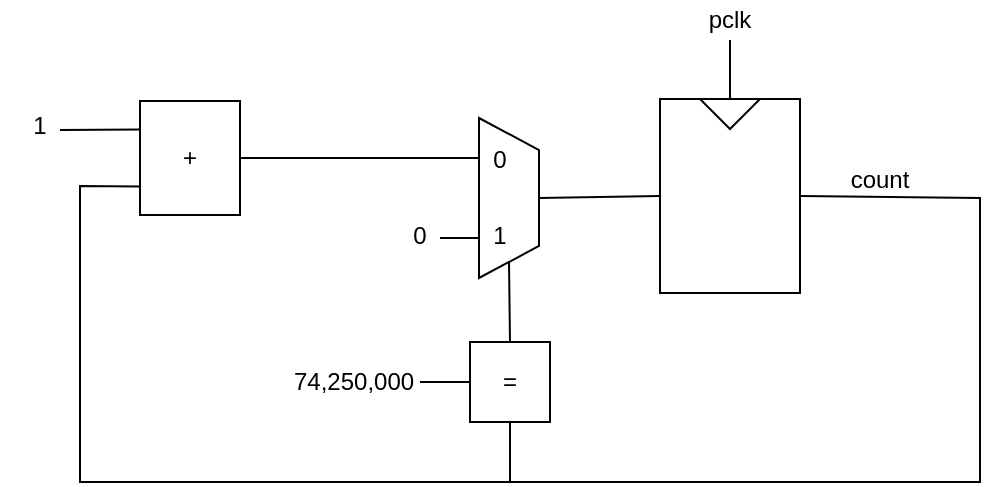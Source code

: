 <mxfile version="12.2.2" pages="1"><diagram id="xC7jTTVOhKOT7bycj11G" name="Page-1"><mxGraphModel dx="971" dy="482" grid="1" gridSize="10" guides="1" tooltips="1" connect="1" arrows="1" fold="1" page="1" pageScale="1" pageWidth="850" pageHeight="1100" math="0" shadow="0"><root><mxCell id="0"/><mxCell id="1" parent="0"/><mxCell id="E5Wqqpit9nRQUZgk7iQO-2" value="" style="rounded=0;whiteSpace=wrap;html=1;" parent="1" vertex="1"><mxGeometry x="500" y="148.5" width="70" height="97" as="geometry"/></mxCell><mxCell id="E5Wqqpit9nRQUZgk7iQO-4" value="" style="triangle;whiteSpace=wrap;html=1;rotation=90;" parent="1" vertex="1"><mxGeometry x="527.5" y="141" width="15" height="30" as="geometry"/></mxCell><mxCell id="E5Wqqpit9nRQUZgk7iQO-5" value="" style="endArrow=none;html=1;entryX=0;entryY=0.5;entryDx=0;entryDy=0;" parent="1" target="E5Wqqpit9nRQUZgk7iQO-4" edge="1"><mxGeometry width="50" height="50" relative="1" as="geometry"><mxPoint x="535" y="119" as="sourcePoint"/><mxPoint x="530" y="309" as="targetPoint"/></mxGeometry></mxCell><mxCell id="E5Wqqpit9nRQUZgk7iQO-6" value="pclk" style="text;html=1;strokeColor=none;fillColor=none;align=center;verticalAlign=middle;whiteSpace=wrap;rounded=0;" parent="1" vertex="1"><mxGeometry x="515" y="99" width="40" height="20" as="geometry"/></mxCell><mxCell id="E5Wqqpit9nRQUZgk7iQO-7" value="+" style="rounded=0;whiteSpace=wrap;html=1;" parent="1" vertex="1"><mxGeometry x="240" y="149.5" width="50" height="57" as="geometry"/></mxCell><mxCell id="E5Wqqpit9nRQUZgk7iQO-9" value="" style="endArrow=none;html=1;entryX=0;entryY=0.25;entryDx=0;entryDy=0;" parent="1" target="E5Wqqpit9nRQUZgk7iQO-7" edge="1"><mxGeometry width="50" height="50" relative="1" as="geometry"><mxPoint x="200" y="164" as="sourcePoint"/><mxPoint x="290" y="265" as="targetPoint"/></mxGeometry></mxCell><mxCell id="E5Wqqpit9nRQUZgk7iQO-10" value="1" style="text;html=1;strokeColor=none;fillColor=none;align=center;verticalAlign=middle;whiteSpace=wrap;rounded=0;" parent="1" vertex="1"><mxGeometry x="170" y="152" width="40" height="20" as="geometry"/></mxCell><mxCell id="E5Wqqpit9nRQUZgk7iQO-12" value="" style="shape=trapezoid;perimeter=trapezoidPerimeter;whiteSpace=wrap;html=1;rotation=90;" parent="1" vertex="1"><mxGeometry x="384.5" y="183" width="80" height="30" as="geometry"/></mxCell><mxCell id="E5Wqqpit9nRQUZgk7iQO-13" value="" style="endArrow=none;html=1;entryX=0.5;entryY=0;entryDx=0;entryDy=0;exitX=0;exitY=0.5;exitDx=0;exitDy=0;" parent="1" source="E5Wqqpit9nRQUZgk7iQO-2" target="E5Wqqpit9nRQUZgk7iQO-12" edge="1"><mxGeometry width="50" height="50" relative="1" as="geometry"><mxPoint x="170" y="320" as="sourcePoint"/><mxPoint x="220" y="270" as="targetPoint"/></mxGeometry></mxCell><mxCell id="E5Wqqpit9nRQUZgk7iQO-14" value="" style="endArrow=none;html=1;entryX=1;entryY=0.5;entryDx=0;entryDy=0;exitX=0.25;exitY=1;exitDx=0;exitDy=0;verticalAlign=bottom;" parent="1" source="E5Wqqpit9nRQUZgk7iQO-12" target="E5Wqqpit9nRQUZgk7iQO-7" edge="1"><mxGeometry width="50" height="50" relative="1" as="geometry"><mxPoint x="170" y="320" as="sourcePoint"/><mxPoint x="220" y="270" as="targetPoint"/></mxGeometry></mxCell><mxCell id="E5Wqqpit9nRQUZgk7iQO-15" value="0" style="text;html=1;strokeColor=none;fillColor=none;align=center;verticalAlign=middle;whiteSpace=wrap;rounded=0;" parent="1" vertex="1"><mxGeometry x="400" y="169" width="40" height="20" as="geometry"/></mxCell><mxCell id="E5Wqqpit9nRQUZgk7iQO-16" value="1" style="text;html=1;strokeColor=none;fillColor=none;align=center;verticalAlign=middle;whiteSpace=wrap;rounded=0;" parent="1" vertex="1"><mxGeometry x="400" y="206.5" width="40" height="20" as="geometry"/></mxCell><mxCell id="E5Wqqpit9nRQUZgk7iQO-17" value="" style="endArrow=none;html=1;entryX=0.75;entryY=1;entryDx=0;entryDy=0;" parent="1" target="E5Wqqpit9nRQUZgk7iQO-12" edge="1"><mxGeometry width="50" height="50" relative="1" as="geometry"><mxPoint x="390" y="218" as="sourcePoint"/><mxPoint x="370" y="213" as="targetPoint"/></mxGeometry></mxCell><mxCell id="E5Wqqpit9nRQUZgk7iQO-18" value="0" style="text;html=1;strokeColor=none;fillColor=none;align=center;verticalAlign=middle;whiteSpace=wrap;rounded=0;" parent="1" vertex="1"><mxGeometry x="359.5" y="206.5" width="40" height="20" as="geometry"/></mxCell><mxCell id="E5Wqqpit9nRQUZgk7iQO-19" value="=" style="whiteSpace=wrap;html=1;aspect=fixed;" parent="1" vertex="1"><mxGeometry x="405" y="270" width="40" height="40" as="geometry"/></mxCell><mxCell id="E5Wqqpit9nRQUZgk7iQO-20" value="" style="endArrow=none;html=1;entryX=1;entryY=0.5;entryDx=0;entryDy=0;exitX=0.5;exitY=0;exitDx=0;exitDy=0;" parent="1" source="E5Wqqpit9nRQUZgk7iQO-19" target="E5Wqqpit9nRQUZgk7iQO-12" edge="1"><mxGeometry width="50" height="50" relative="1" as="geometry"><mxPoint x="170" y="380" as="sourcePoint"/><mxPoint x="220" y="330" as="targetPoint"/></mxGeometry></mxCell><mxCell id="E5Wqqpit9nRQUZgk7iQO-21" value="" style="endArrow=none;html=1;entryX=1;entryY=0.5;entryDx=0;entryDy=0;exitX=0;exitY=0.75;exitDx=0;exitDy=0;rounded=0;" parent="1" source="E5Wqqpit9nRQUZgk7iQO-7" target="E5Wqqpit9nRQUZgk7iQO-2" edge="1"><mxGeometry width="50" height="50" relative="1" as="geometry"><mxPoint x="170" y="380" as="sourcePoint"/><mxPoint x="220" y="330" as="targetPoint"/><Array as="points"><mxPoint x="210" y="192"/><mxPoint x="210" y="340"/><mxPoint x="660" y="340"/><mxPoint x="660" y="198"/></Array></mxGeometry></mxCell><mxCell id="E5Wqqpit9nRQUZgk7iQO-22" value="" style="endArrow=none;html=1;entryX=0.5;entryY=1;entryDx=0;entryDy=0;" parent="1" target="E5Wqqpit9nRQUZgk7iQO-19" edge="1"><mxGeometry width="50" height="50" relative="1" as="geometry"><mxPoint x="425" y="340" as="sourcePoint"/><mxPoint x="220" y="360" as="targetPoint"/></mxGeometry></mxCell><mxCell id="E5Wqqpit9nRQUZgk7iQO-23" value="" style="endArrow=none;html=1;entryX=0;entryY=0.5;entryDx=0;entryDy=0;" parent="1" target="E5Wqqpit9nRQUZgk7iQO-19" edge="1"><mxGeometry width="50" height="50" relative="1" as="geometry"><mxPoint x="380" y="290" as="sourcePoint"/><mxPoint x="220" y="360" as="targetPoint"/></mxGeometry></mxCell><UserObject label="74,250,000" link="&lt;!--&#10; /* Font Definitions */&#10; @font-face&#10;&#9;{font-family:&quot;Cambria Math&quot;;&#10;&#9;panose-1:2 4 5 3 5 4 6 3 2 4;&#10;&#9;mso-font-charset:0;&#10;&#9;mso-generic-font-family:roman;&#10;&#9;mso-font-pitch:variable;&#10;&#9;mso-font-signature:3 0 0 0 1 0;}&#10;@font-face&#10;&#9;{font-family:Calibri;&#10;&#9;panose-1:2 15 5 2 2 2 4 3 2 4;&#10;&#9;mso-font-charset:0;&#10;&#9;mso-generic-font-family:swiss;&#10;&#9;mso-font-pitch:variable;&#10;&#9;mso-font-signature:-536859905 1073786111 1 0 511 0;}&#10; /* Style Definitions */&#10; p.MsoNormal, li.MsoNormal, div.MsoNormal&#10;&#9;{mso-style-unhide:no;&#10;&#9;mso-style-qformat:yes;&#10;&#9;mso-style-parent:&quot;&quot;;&#10;&#9;margin:0in;&#10;&#9;margin-bottom:.0001pt;&#10;&#9;mso-pagination:widow-orphan;&#10;&#9;font-size:12.0pt;&#10;&#9;font-family:&quot;Arial&quot;,sans-serif;&#10;&#9;mso-fareast-font-family:Calibri;&#10;&#9;mso-fareast-theme-font:minor-latin;&#10;&#9;mso-bidi-font-family:Arial;&#10;&#9;mso-bidi-theme-font:minor-bidi;}&#10;.MsoChpDefault&#10;&#9;{mso-style-type:export-only;&#10;&#9;mso-default-props:yes;&#10;&#9;font-size:12.0pt;&#10;&#9;mso-ansi-font-size:12.0pt;&#10;&#9;mso-bidi-font-size:12.0pt;&#10;&#9;font-family:&quot;Calibri&quot;,sans-serif;&#10;&#9;mso-ascii-font-family:Calibri;&#10;&#9;mso-ascii-theme-font:minor-latin;&#10;&#9;mso-fareast-font-family:Calibri;&#10;&#9;mso-fareast-theme-font:minor-latin;&#10;&#9;mso-hansi-font-family:Calibri;&#10;&#9;mso-hansi-theme-font:minor-latin;&#10;&#9;mso-bidi-font-family:Arial;&#10;&#9;mso-bidi-theme-font:minor-bidi;}&#10;@page WordSection1&#10;&#9;{size:8.5in 11.0in;&#10;&#9;margin:1.0in 1.0in 1.0in 1.0in;&#10;&#9;mso-header-margin:.5in;&#10;&#9;mso-footer-margin:.5in;&#10;&#9;mso-paper-source:0;}&#10;div.WordSection1&#10;&#9;{page:WordSection1;}&#10;--&gt;&#10;&#10;&#10;&#10;&#10;&#10;74,250,000" id="wl5zqFHTQSWlZGATphZ9-2"><mxCell style="text;html=1;" vertex="1" parent="1"><mxGeometry x="314.5" y="276" width="70" height="20" as="geometry"/></mxCell></UserObject><mxCell id="wl5zqFHTQSWlZGATphZ9-4" value="count" style="text;html=1;strokeColor=none;fillColor=none;align=center;verticalAlign=middle;whiteSpace=wrap;rounded=0;" vertex="1" parent="1"><mxGeometry x="590" y="179" width="40" height="20" as="geometry"/></mxCell></root></mxGraphModel></diagram></mxfile>